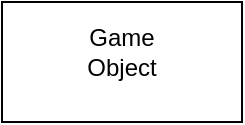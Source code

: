 <mxfile version="21.6.7" type="github">
  <diagram name="Page-1" id="MGmhC4N8ZRcKRyL2l3V4">
    <mxGraphModel dx="2954" dy="1156" grid="1" gridSize="10" guides="1" tooltips="1" connect="1" arrows="1" fold="1" page="1" pageScale="1" pageWidth="827" pageHeight="1169" math="0" shadow="0">
      <root>
        <mxCell id="0" />
        <mxCell id="1" parent="0" />
        <mxCell id="unWY8UgpfsNEyPssF3-0-1" value="" style="rounded=0;whiteSpace=wrap;html=1;" vertex="1" parent="1">
          <mxGeometry x="110" y="70" width="120" height="60" as="geometry" />
        </mxCell>
        <mxCell id="unWY8UgpfsNEyPssF3-0-3" value="Game Object" style="text;html=1;strokeColor=none;fillColor=none;align=center;verticalAlign=middle;whiteSpace=wrap;rounded=0;" vertex="1" parent="1">
          <mxGeometry x="140" y="80" width="60" height="30" as="geometry" />
        </mxCell>
      </root>
    </mxGraphModel>
  </diagram>
</mxfile>
